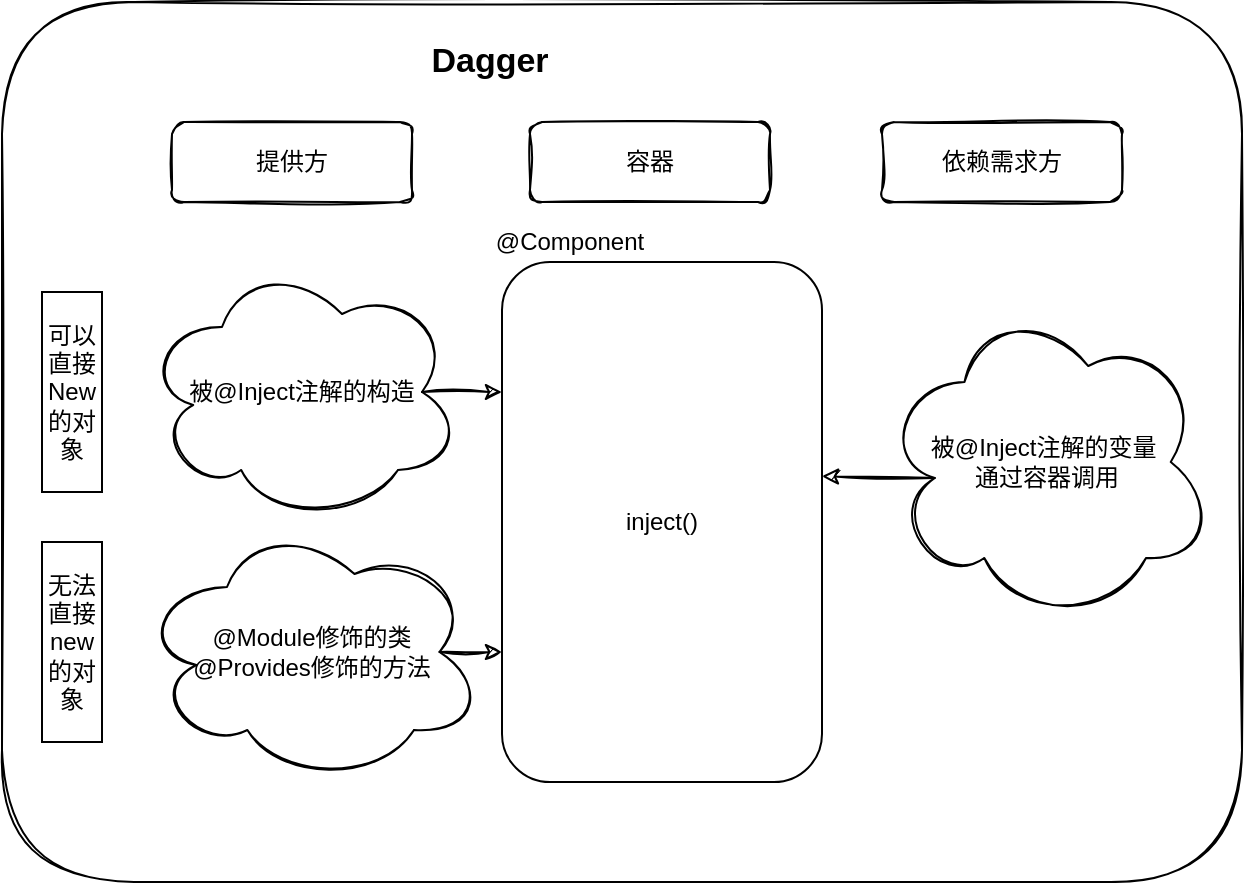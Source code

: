 <mxfile version="14.4.3" type="device"><diagram id="C5RBs43oDa-KdzZeNtuy" name="Page-1"><mxGraphModel dx="946" dy="632" grid="1" gridSize="10" guides="1" tooltips="1" connect="1" arrows="1" fold="1" page="1" pageScale="1" pageWidth="827" pageHeight="1169" math="0" shadow="0"><root><mxCell id="WIyWlLk6GJQsqaUBKTNV-0"/><mxCell id="WIyWlLk6GJQsqaUBKTNV-1" parent="WIyWlLk6GJQsqaUBKTNV-0"/><mxCell id="THo4aGPNxKN21Y-FT_9b-10" value="" style="rounded=1;whiteSpace=wrap;html=1;sketch=1;" parent="WIyWlLk6GJQsqaUBKTNV-1" vertex="1"><mxGeometry x="30" y="120" width="620" height="440" as="geometry"/></mxCell><mxCell id="sD0yMtcCQVMqL3Pu0wRP-1" value="@Module修饰的类&lt;br&gt;@Provides修饰的方法" style="ellipse;shape=cloud;whiteSpace=wrap;html=1;rounded=1;sketch=1;" parent="WIyWlLk6GJQsqaUBKTNV-1" vertex="1"><mxGeometry x="100" y="380" width="170" height="130" as="geometry"/></mxCell><mxCell id="THo4aGPNxKN21Y-FT_9b-0" value="提供方" style="rounded=1;whiteSpace=wrap;html=1;sketch=1;" parent="WIyWlLk6GJQsqaUBKTNV-1" vertex="1"><mxGeometry x="115" y="180" width="120" height="40" as="geometry"/></mxCell><mxCell id="THo4aGPNxKN21Y-FT_9b-1" value="容器" style="rounded=1;whiteSpace=wrap;html=1;sketch=1;" parent="WIyWlLk6GJQsqaUBKTNV-1" vertex="1"><mxGeometry x="294" y="180" width="120" height="40" as="geometry"/></mxCell><mxCell id="THo4aGPNxKN21Y-FT_9b-2" value="依赖需求方" style="rounded=1;whiteSpace=wrap;html=1;sketch=1;" parent="WIyWlLk6GJQsqaUBKTNV-1" vertex="1"><mxGeometry x="470" y="180" width="120" height="40" as="geometry"/></mxCell><mxCell id="THo4aGPNxKN21Y-FT_9b-3" value="被@Inject注解的构造" style="ellipse;shape=cloud;whiteSpace=wrap;html=1;rounded=1;sketch=1;" parent="WIyWlLk6GJQsqaUBKTNV-1" vertex="1"><mxGeometry x="100" y="250" width="160" height="130" as="geometry"/></mxCell><mxCell id="THo4aGPNxKN21Y-FT_9b-6" value="被@Inject注解的变量&amp;nbsp;&lt;br&gt;通过容器调用" style="ellipse;shape=cloud;whiteSpace=wrap;html=1;rounded=1;sketch=1;" parent="WIyWlLk6GJQsqaUBKTNV-1" vertex="1"><mxGeometry x="470" y="270" width="165" height="160" as="geometry"/></mxCell><mxCell id="THo4aGPNxKN21Y-FT_9b-15" value="Dagger" style="text;html=1;strokeColor=none;fillColor=none;align=center;verticalAlign=middle;whiteSpace=wrap;rounded=0;sketch=0;fontStyle=1;fontSize=17;" parent="WIyWlLk6GJQsqaUBKTNV-1" vertex="1"><mxGeometry x="254" y="140" width="40" height="20" as="geometry"/></mxCell><mxCell id="sD0yMtcCQVMqL3Pu0wRP-0" value="可以直接New的对象" style="rounded=0;whiteSpace=wrap;html=1;" parent="WIyWlLk6GJQsqaUBKTNV-1" vertex="1"><mxGeometry x="50" y="265" width="30" height="100" as="geometry"/></mxCell><mxCell id="sD0yMtcCQVMqL3Pu0wRP-3" value="无法直接new 的对象" style="rounded=0;whiteSpace=wrap;html=1;" parent="WIyWlLk6GJQsqaUBKTNV-1" vertex="1"><mxGeometry x="50" y="390" width="30" height="100" as="geometry"/></mxCell><mxCell id="04dLpv2ESJhGNlJYvNH1-0" value="inject()" style="rounded=1;whiteSpace=wrap;html=1;" vertex="1" parent="WIyWlLk6GJQsqaUBKTNV-1"><mxGeometry x="280" y="250" width="160" height="260" as="geometry"/></mxCell><mxCell id="04dLpv2ESJhGNlJYvNH1-1" value="" style="endArrow=classic;html=1;exitX=0.875;exitY=0.5;exitDx=0;exitDy=0;exitPerimeter=0;entryX=0;entryY=0.25;entryDx=0;entryDy=0;sketch=1;" edge="1" parent="WIyWlLk6GJQsqaUBKTNV-1" source="THo4aGPNxKN21Y-FT_9b-3" target="04dLpv2ESJhGNlJYvNH1-0"><mxGeometry width="50" height="50" relative="1" as="geometry"><mxPoint x="360" y="340" as="sourcePoint"/><mxPoint x="410" y="290" as="targetPoint"/></mxGeometry></mxCell><mxCell id="04dLpv2ESJhGNlJYvNH1-2" value="" style="endArrow=classic;html=1;exitX=0.875;exitY=0.5;exitDx=0;exitDy=0;exitPerimeter=0;entryX=0;entryY=0.75;entryDx=0;entryDy=0;sketch=1;" edge="1" parent="WIyWlLk6GJQsqaUBKTNV-1" source="sD0yMtcCQVMqL3Pu0wRP-1" target="04dLpv2ESJhGNlJYvNH1-0"><mxGeometry width="50" height="50" relative="1" as="geometry"><mxPoint x="360" y="340" as="sourcePoint"/><mxPoint x="410" y="290" as="targetPoint"/></mxGeometry></mxCell><mxCell id="04dLpv2ESJhGNlJYvNH1-3" value="" style="endArrow=classic;html=1;exitX=0.16;exitY=0.55;exitDx=0;exitDy=0;exitPerimeter=0;entryX=1;entryY=0.412;entryDx=0;entryDy=0;entryPerimeter=0;sketch=1;" edge="1" parent="WIyWlLk6GJQsqaUBKTNV-1" source="THo4aGPNxKN21Y-FT_9b-6" target="04dLpv2ESJhGNlJYvNH1-0"><mxGeometry width="50" height="50" relative="1" as="geometry"><mxPoint x="380" y="350" as="sourcePoint"/><mxPoint x="430" y="300" as="targetPoint"/></mxGeometry></mxCell><mxCell id="04dLpv2ESJhGNlJYvNH1-4" value="@Component" style="text;html=1;strokeColor=none;fillColor=none;align=center;verticalAlign=middle;whiteSpace=wrap;rounded=0;" vertex="1" parent="WIyWlLk6GJQsqaUBKTNV-1"><mxGeometry x="294" y="230" width="40" height="20" as="geometry"/></mxCell></root></mxGraphModel></diagram></mxfile>